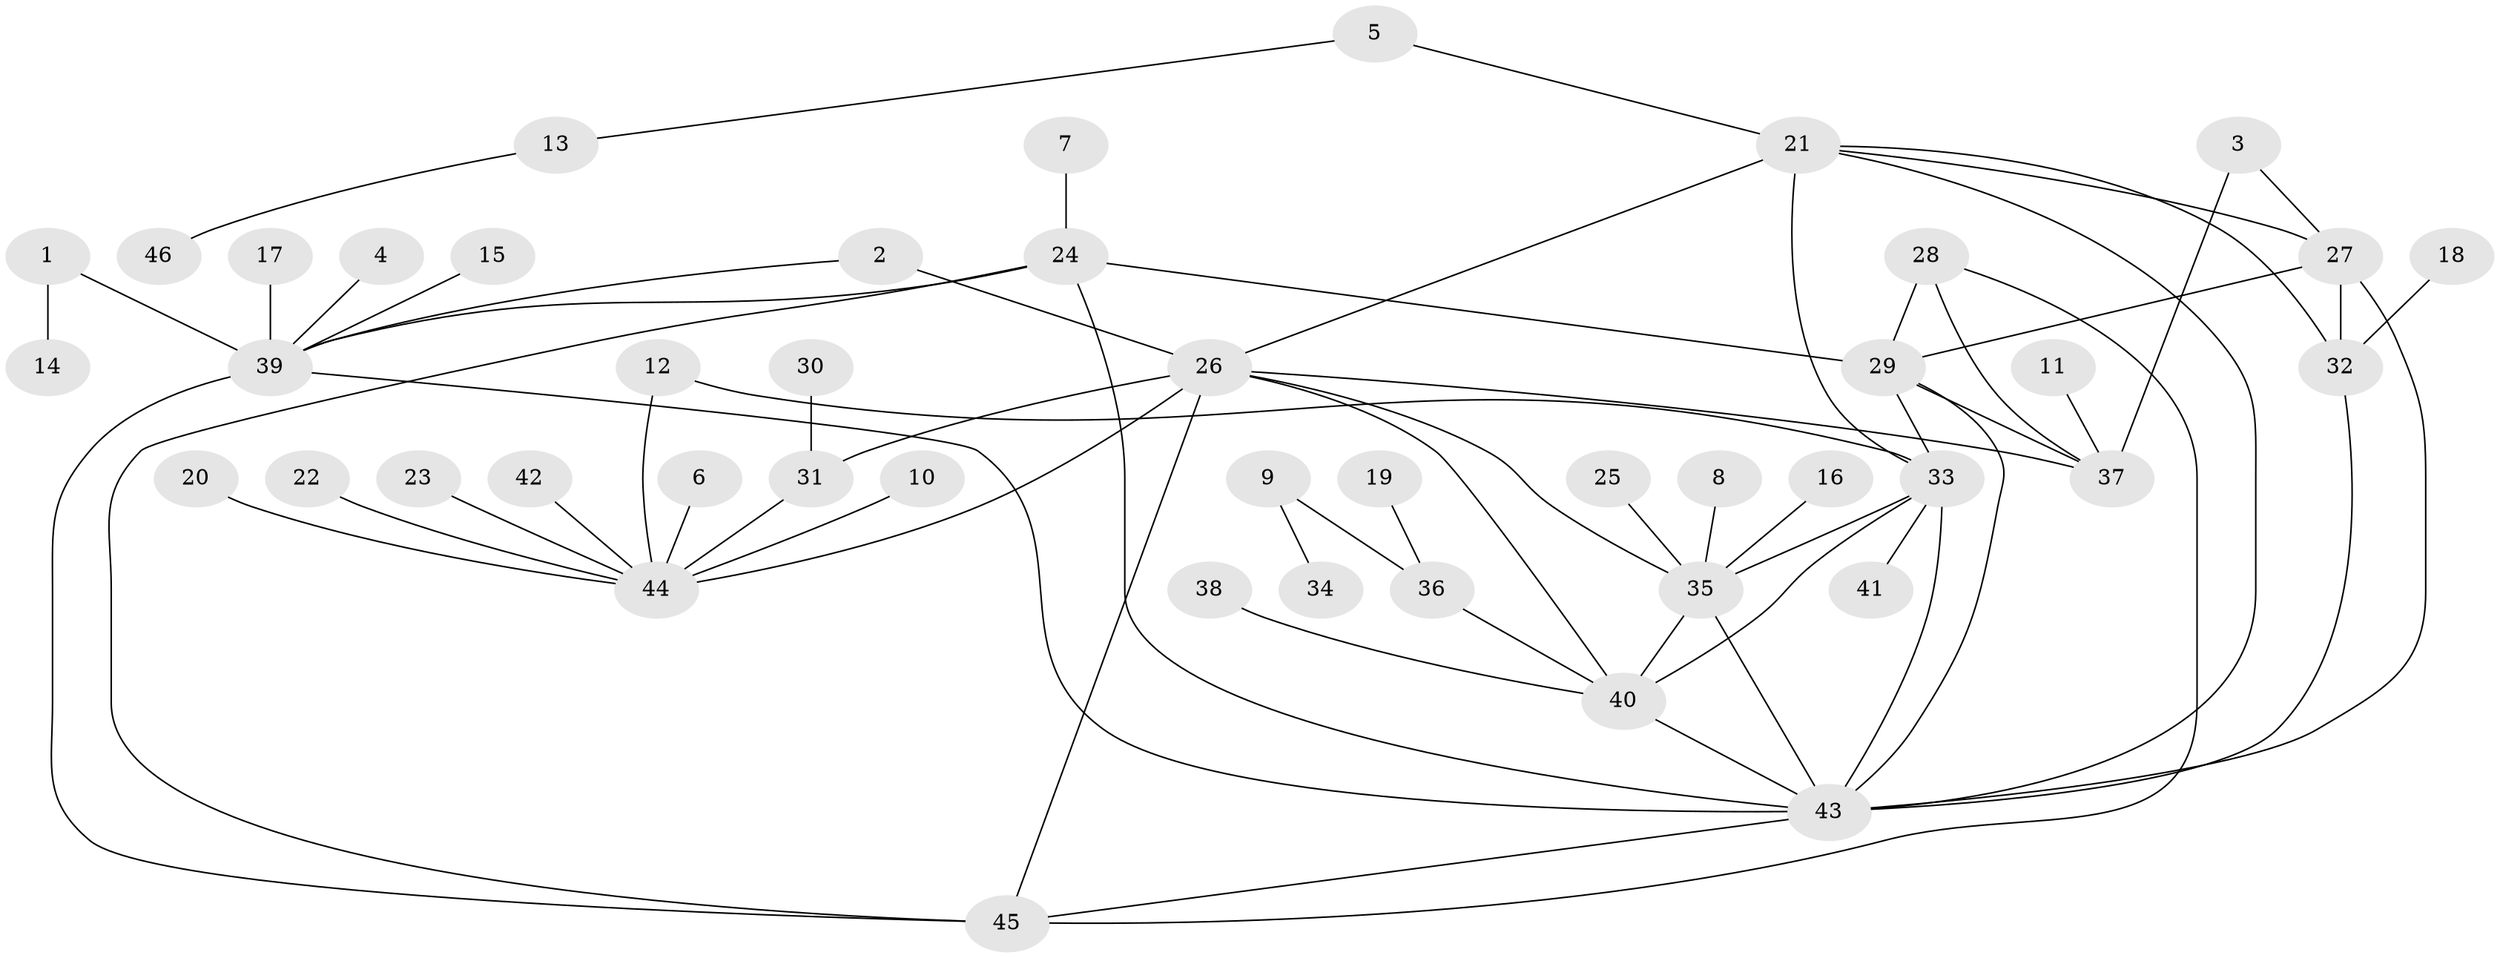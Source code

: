 // original degree distribution, {9: 0.03260869565217391, 7: 0.03260869565217391, 5: 0.043478260869565216, 4: 0.010869565217391304, 8: 0.021739130434782608, 6: 0.06521739130434782, 12: 0.010869565217391304, 10: 0.010869565217391304, 2: 0.22826086956521738, 1: 0.5434782608695652}
// Generated by graph-tools (version 1.1) at 2025/02/03/09/25 03:02:42]
// undirected, 46 vertices, 68 edges
graph export_dot {
graph [start="1"]
  node [color=gray90,style=filled];
  1;
  2;
  3;
  4;
  5;
  6;
  7;
  8;
  9;
  10;
  11;
  12;
  13;
  14;
  15;
  16;
  17;
  18;
  19;
  20;
  21;
  22;
  23;
  24;
  25;
  26;
  27;
  28;
  29;
  30;
  31;
  32;
  33;
  34;
  35;
  36;
  37;
  38;
  39;
  40;
  41;
  42;
  43;
  44;
  45;
  46;
  1 -- 14 [weight=1.0];
  1 -- 39 [weight=1.0];
  2 -- 26 [weight=1.0];
  2 -- 39 [weight=1.0];
  3 -- 27 [weight=1.0];
  3 -- 37 [weight=1.0];
  4 -- 39 [weight=1.0];
  5 -- 13 [weight=1.0];
  5 -- 21 [weight=1.0];
  6 -- 44 [weight=1.0];
  7 -- 24 [weight=1.0];
  8 -- 35 [weight=1.0];
  9 -- 34 [weight=1.0];
  9 -- 36 [weight=1.0];
  10 -- 44 [weight=1.0];
  11 -- 37 [weight=1.0];
  12 -- 33 [weight=1.0];
  12 -- 44 [weight=1.0];
  13 -- 46 [weight=1.0];
  15 -- 39 [weight=1.0];
  16 -- 35 [weight=1.0];
  17 -- 39 [weight=1.0];
  18 -- 32 [weight=1.0];
  19 -- 36 [weight=1.0];
  20 -- 44 [weight=1.0];
  21 -- 26 [weight=2.0];
  21 -- 27 [weight=1.0];
  21 -- 32 [weight=1.0];
  21 -- 33 [weight=1.0];
  21 -- 43 [weight=1.0];
  22 -- 44 [weight=1.0];
  23 -- 44 [weight=1.0];
  24 -- 29 [weight=1.0];
  24 -- 39 [weight=1.0];
  24 -- 43 [weight=1.0];
  24 -- 45 [weight=1.0];
  25 -- 35 [weight=1.0];
  26 -- 31 [weight=2.0];
  26 -- 35 [weight=1.0];
  26 -- 37 [weight=1.0];
  26 -- 40 [weight=1.0];
  26 -- 44 [weight=2.0];
  26 -- 45 [weight=1.0];
  27 -- 29 [weight=1.0];
  27 -- 32 [weight=1.0];
  27 -- 43 [weight=1.0];
  28 -- 29 [weight=2.0];
  28 -- 37 [weight=1.0];
  28 -- 45 [weight=1.0];
  29 -- 33 [weight=1.0];
  29 -- 37 [weight=2.0];
  29 -- 43 [weight=1.0];
  30 -- 31 [weight=1.0];
  31 -- 44 [weight=1.0];
  32 -- 43 [weight=1.0];
  33 -- 35 [weight=1.0];
  33 -- 40 [weight=1.0];
  33 -- 41 [weight=1.0];
  33 -- 43 [weight=1.0];
  35 -- 40 [weight=1.0];
  35 -- 43 [weight=1.0];
  36 -- 40 [weight=1.0];
  38 -- 40 [weight=1.0];
  39 -- 43 [weight=1.0];
  39 -- 45 [weight=1.0];
  40 -- 43 [weight=1.0];
  42 -- 44 [weight=1.0];
  43 -- 45 [weight=1.0];
}
